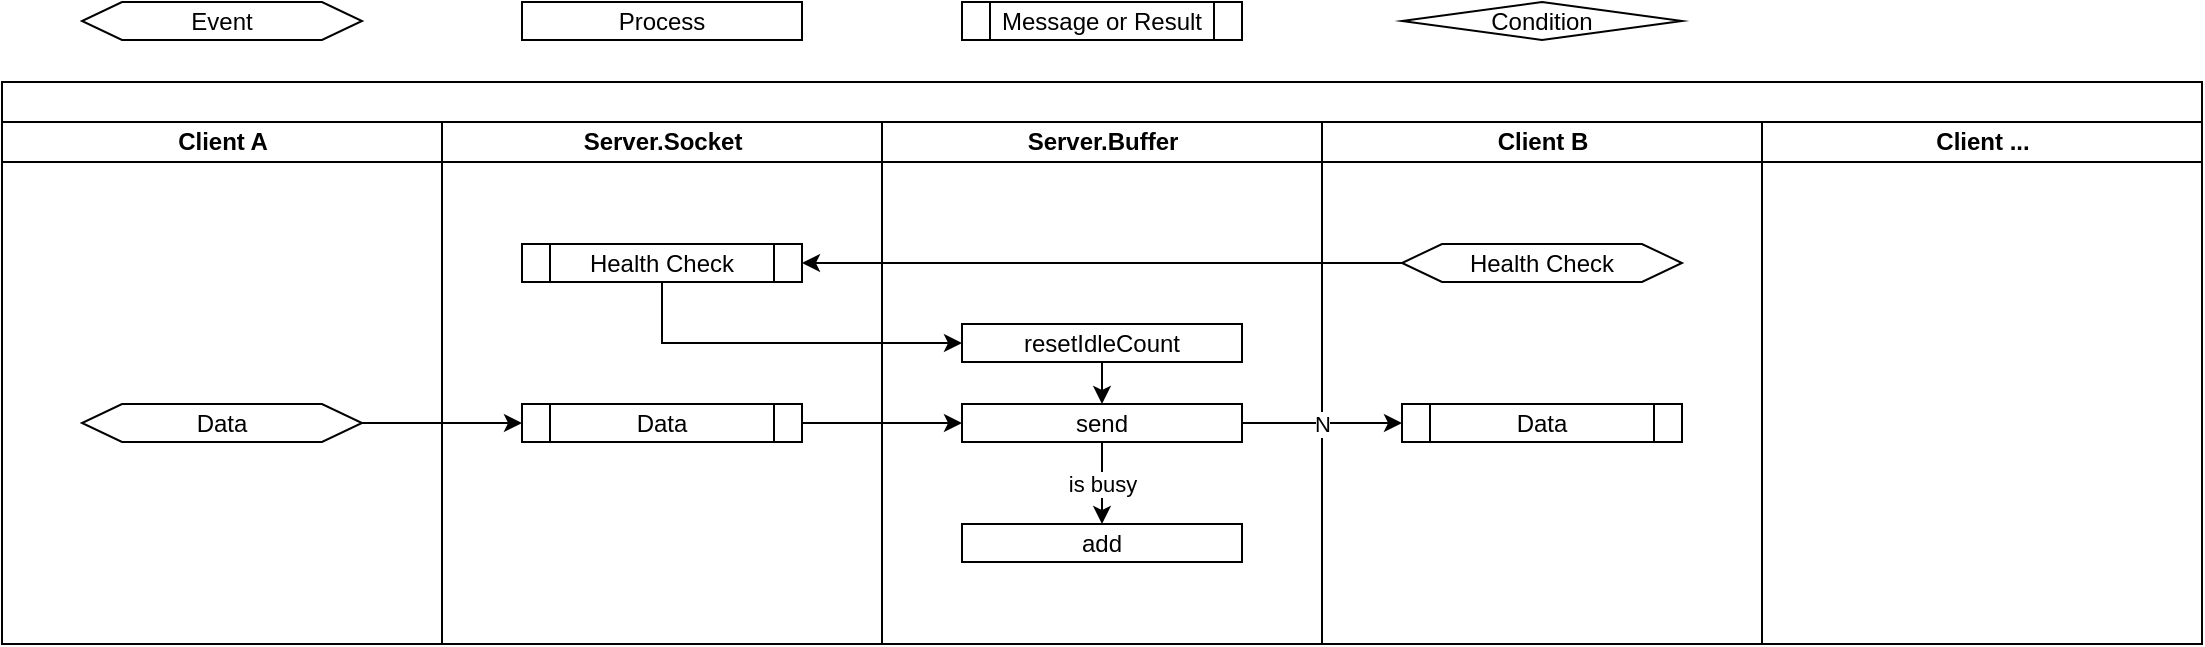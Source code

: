 <mxfile version="14.5.1" type="device" pages="2"><diagram name="간단한 중계 서버" id="74e2e168-ea6b-b213-b513-2b3c1d86103e"><mxGraphModel dx="1086" dy="966" grid="1" gridSize="10" guides="1" tooltips="1" connect="1" arrows="1" fold="1" page="1" pageScale="1" pageWidth="1169" pageHeight="827" background="#ffffff" math="0" shadow="0"><root><mxCell id="0"/><mxCell id="1" parent="0"/><mxCell id="77e6c97f196da883-1" value="" style="swimlane;html=1;childLayout=stackLayout;startSize=20;rounded=0;shadow=0;labelBackgroundColor=none;strokeWidth=1;fontFamily=Verdana;fontSize=8;align=center;" parent="1" vertex="1"><mxGeometry x="40" y="160" width="1100" height="281" as="geometry"/></mxCell><mxCell id="77e6c97f196da883-2" value="Client A" style="swimlane;html=1;startSize=20;" parent="77e6c97f196da883-1" vertex="1"><mxGeometry y="20" width="220" height="261" as="geometry"/></mxCell><mxCell id="zG9LTbUby7Ef0GZlhSUi-7" value="Data" style="shape=hexagon;perimeter=hexagonPerimeter2;whiteSpace=wrap;html=1;fixedSize=1;" parent="77e6c97f196da883-2" vertex="1"><mxGeometry x="40" y="141" width="140" height="19" as="geometry"/></mxCell><mxCell id="77e6c97f196da883-3" value="Server.Socket" style="swimlane;html=1;startSize=20;" parent="77e6c97f196da883-1" vertex="1"><mxGeometry x="220" y="20" width="220" height="261" as="geometry"/></mxCell><mxCell id="zG9LTbUby7Ef0GZlhSUi-8" value="Data" style="shape=process;whiteSpace=wrap;html=1;backgroundOutline=1;" parent="77e6c97f196da883-3" vertex="1"><mxGeometry x="40" y="141" width="140" height="19" as="geometry"/></mxCell><mxCell id="zG9LTbUby7Ef0GZlhSUi-3" value="Health Check" style="shape=process;whiteSpace=wrap;html=1;backgroundOutline=1;" parent="77e6c97f196da883-3" vertex="1"><mxGeometry x="40" y="61" width="140" height="19" as="geometry"/></mxCell><mxCell id="zG9LTbUby7Ef0GZlhSUi-26" style="edgeStyle=orthogonalEdgeStyle;rounded=0;orthogonalLoop=1;jettySize=auto;html=1;" parent="77e6c97f196da883-1" source="zG9LTbUby7Ef0GZlhSUi-23" target="zG9LTbUby7Ef0GZlhSUi-3" edge="1"><mxGeometry relative="1" as="geometry"/></mxCell><mxCell id="zG9LTbUby7Ef0GZlhSUi-27" style="edgeStyle=orthogonalEdgeStyle;rounded=0;orthogonalLoop=1;jettySize=auto;html=1;entryX=0;entryY=0.5;entryDx=0;entryDy=0;exitX=0.5;exitY=1;exitDx=0;exitDy=0;" parent="77e6c97f196da883-1" source="zG9LTbUby7Ef0GZlhSUi-3" target="zG9LTbUby7Ef0GZlhSUi-25" edge="1"><mxGeometry relative="1" as="geometry"/></mxCell><mxCell id="77e6c97f196da883-4" value="Server.Buffer" style="swimlane;html=1;startSize=20;" parent="77e6c97f196da883-1" vertex="1"><mxGeometry x="440" y="20" width="220" height="261" as="geometry"/></mxCell><mxCell id="zG9LTbUby7Ef0GZlhSUi-17" value="is busy" style="edgeStyle=orthogonalEdgeStyle;rounded=0;orthogonalLoop=1;jettySize=auto;html=1;" parent="77e6c97f196da883-4" source="zG9LTbUby7Ef0GZlhSUi-9" target="zG9LTbUby7Ef0GZlhSUi-16" edge="1"><mxGeometry relative="1" as="geometry"/></mxCell><mxCell id="zG9LTbUby7Ef0GZlhSUi-9" value="send" style="rounded=0;whiteSpace=wrap;html=1;" parent="77e6c97f196da883-4" vertex="1"><mxGeometry x="40" y="141" width="140" height="19" as="geometry"/></mxCell><mxCell id="zG9LTbUby7Ef0GZlhSUi-16" value="add" style="rounded=0;whiteSpace=wrap;html=1;" parent="77e6c97f196da883-4" vertex="1"><mxGeometry x="40" y="201" width="140" height="19" as="geometry"/></mxCell><mxCell id="zG9LTbUby7Ef0GZlhSUi-28" style="edgeStyle=orthogonalEdgeStyle;rounded=0;orthogonalLoop=1;jettySize=auto;html=1;" parent="77e6c97f196da883-4" source="zG9LTbUby7Ef0GZlhSUi-25" target="zG9LTbUby7Ef0GZlhSUi-9" edge="1"><mxGeometry relative="1" as="geometry"/></mxCell><mxCell id="zG9LTbUby7Ef0GZlhSUi-25" value="resetIdleCount" style="rounded=0;whiteSpace=wrap;html=1;" parent="77e6c97f196da883-4" vertex="1"><mxGeometry x="40" y="101" width="140" height="19" as="geometry"/></mxCell><mxCell id="77e6c97f196da883-5" value="Client B" style="swimlane;html=1;startSize=20;" parent="77e6c97f196da883-1" vertex="1"><mxGeometry x="660" y="20" width="220" height="261" as="geometry"/></mxCell><mxCell id="zG9LTbUby7Ef0GZlhSUi-11" value="Data" style="shape=process;whiteSpace=wrap;html=1;backgroundOutline=1;" parent="77e6c97f196da883-5" vertex="1"><mxGeometry x="40" y="141" width="140" height="19" as="geometry"/></mxCell><mxCell id="zG9LTbUby7Ef0GZlhSUi-23" value="Health Check" style="shape=hexagon;perimeter=hexagonPerimeter2;whiteSpace=wrap;html=1;fixedSize=1;" parent="77e6c97f196da883-5" vertex="1"><mxGeometry x="40" y="61" width="140" height="19" as="geometry"/></mxCell><mxCell id="zG9LTbUby7Ef0GZlhSUi-10" style="edgeStyle=orthogonalEdgeStyle;rounded=0;orthogonalLoop=1;jettySize=auto;html=1;" parent="77e6c97f196da883-1" source="zG9LTbUby7Ef0GZlhSUi-8" target="zG9LTbUby7Ef0GZlhSUi-9" edge="1"><mxGeometry relative="1" as="geometry"/></mxCell><mxCell id="zG9LTbUby7Ef0GZlhSUi-13" value="N" style="edgeStyle=orthogonalEdgeStyle;rounded=0;orthogonalLoop=1;jettySize=auto;html=1;entryX=0;entryY=0.5;entryDx=0;entryDy=0;" parent="77e6c97f196da883-1" source="zG9LTbUby7Ef0GZlhSUi-9" target="zG9LTbUby7Ef0GZlhSUi-11" edge="1"><mxGeometry relative="1" as="geometry"/></mxCell><mxCell id="zG9LTbUby7Ef0GZlhSUi-15" style="edgeStyle=orthogonalEdgeStyle;rounded=0;orthogonalLoop=1;jettySize=auto;html=1;" parent="77e6c97f196da883-1" source="zG9LTbUby7Ef0GZlhSUi-7" target="zG9LTbUby7Ef0GZlhSUi-8" edge="1"><mxGeometry relative="1" as="geometry"/></mxCell><mxCell id="77e6c97f196da883-6" value="Client ..." style="swimlane;html=1;startSize=20;" parent="77e6c97f196da883-1" vertex="1"><mxGeometry x="880" y="20" width="220" height="261" as="geometry"/></mxCell><mxCell id="zG9LTbUby7Ef0GZlhSUi-4" value="Event" style="shape=hexagon;perimeter=hexagonPerimeter2;whiteSpace=wrap;html=1;fixedSize=1;" parent="1" vertex="1"><mxGeometry x="80" y="120" width="140" height="19" as="geometry"/></mxCell><mxCell id="zG9LTbUby7Ef0GZlhSUi-5" style="edgeStyle=orthogonalEdgeStyle;rounded=0;orthogonalLoop=1;jettySize=auto;html=1;exitX=0.5;exitY=1;exitDx=0;exitDy=0;" parent="1" source="zG9LTbUby7Ef0GZlhSUi-4" target="zG9LTbUby7Ef0GZlhSUi-4" edge="1"><mxGeometry relative="1" as="geometry"/></mxCell><mxCell id="zG9LTbUby7Ef0GZlhSUi-2" value="Process" style="rounded=0;whiteSpace=wrap;html=1;" parent="1" vertex="1"><mxGeometry x="300" y="120" width="140" height="19" as="geometry"/></mxCell><mxCell id="zG9LTbUby7Ef0GZlhSUi-24" value="Message or Result" style="shape=process;whiteSpace=wrap;html=1;backgroundOutline=1;" parent="1" vertex="1"><mxGeometry x="520" y="120" width="140" height="19" as="geometry"/></mxCell><mxCell id="zG9LTbUby7Ef0GZlhSUi-6" value="Condition" style="rhombus;whiteSpace=wrap;html=1;" parent="1" vertex="1"><mxGeometry x="740" y="120" width="140" height="19" as="geometry"/></mxCell></root></mxGraphModel></diagram><diagram name="VideoChat" id="_fuuhJaR8kI3ZjcxMnEv"><mxGraphModel dx="1086" dy="966" grid="1" gridSize="10" guides="1" tooltips="1" connect="1" arrows="1" fold="1" page="1" pageScale="1" pageWidth="1169" pageHeight="827" background="#ffffff" math="0" shadow="0"><root><mxCell id="X-k_UOoU3YfB-0QBaWID-0"/><mxCell id="X-k_UOoU3YfB-0QBaWID-1" parent="X-k_UOoU3YfB-0QBaWID-0"/><mxCell id="X-k_UOoU3YfB-0QBaWID-2" value="" style="swimlane;html=1;childLayout=stackLayout;startSize=20;rounded=0;shadow=0;labelBackgroundColor=none;strokeWidth=1;fontFamily=Verdana;fontSize=8;align=center;fillColor=none;" parent="X-k_UOoU3YfB-0QBaWID-1" vertex="1"><mxGeometry x="40" y="40" width="1100" height="500" as="geometry"/></mxCell><mxCell id="X-k_UOoU3YfB-0QBaWID-3" value="VideoChat" style="swimlane;html=1;startSize=20;fillColor=none;" parent="X-k_UOoU3YfB-0QBaWID-2" vertex="1"><mxGeometry y="20" width="220" height="480" as="geometry"/></mxCell><mxCell id="X-k_UOoU3YfB-0QBaWID-25" value="Connect" style="rounded=0;whiteSpace=wrap;html=1;" parent="X-k_UOoU3YfB-0QBaWID-3" vertex="1"><mxGeometry x="40" y="60" width="140" height="19" as="geometry"/></mxCell><mxCell id="MIVBidVAPZJxk1habhue-1" value="Dsiconnect" style="rounded=0;whiteSpace=wrap;html=1;" parent="X-k_UOoU3YfB-0QBaWID-3" vertex="1"><mxGeometry x="40" y="120" width="140" height="19" as="geometry"/></mxCell><mxCell id="X-k_UOoU3YfB-0QBaWID-5" value="SocketUnit" style="swimlane;html=1;startSize=20;fillColor=none;" parent="X-k_UOoU3YfB-0QBaWID-2" vertex="1"><mxGeometry x="220" y="20" width="220" height="480" as="geometry"/></mxCell><mxCell id="X-k_UOoU3YfB-0QBaWID-18" value="Received" style="shape=hexagon;perimeter=hexagonPerimeter2;whiteSpace=wrap;html=1;fixedSize=1;" parent="X-k_UOoU3YfB-0QBaWID-5" vertex="1"><mxGeometry x="40" y="300" width="140" height="19" as="geometry"/></mxCell><mxCell id="MIVBidVAPZJxk1habhue-0" value="Connect" style="rounded=0;whiteSpace=wrap;html=1;" parent="X-k_UOoU3YfB-0QBaWID-5" vertex="1"><mxGeometry x="40" y="60" width="140" height="19" as="geometry"/></mxCell><mxCell id="MIVBidVAPZJxk1habhue-2" value="Dsiconnect" style="rounded=0;whiteSpace=wrap;html=1;" parent="X-k_UOoU3YfB-0QBaWID-5" vertex="1"><mxGeometry x="40" y="120" width="140" height="19" as="geometry"/></mxCell><mxCell id="MIVBidVAPZJxk1habhue-5" value="Start" style="rounded=0;whiteSpace=wrap;html=1;" parent="X-k_UOoU3YfB-0QBaWID-5" vertex="1"><mxGeometry x="-180" y="180" width="140" height="19" as="geometry"/></mxCell><mxCell id="MIVBidVAPZJxk1habhue-6" value="Stop" style="rounded=0;whiteSpace=wrap;html=1;" parent="X-k_UOoU3YfB-0QBaWID-5" vertex="1"><mxGeometry x="-180" y="240" width="140" height="19" as="geometry"/></mxCell><mxCell id="MIVBidVAPZJxk1habhue-23" value="Send" style="rounded=0;whiteSpace=wrap;html=1;fontStyle=1" parent="X-k_UOoU3YfB-0QBaWID-5" vertex="1"><mxGeometry x="40" y="360" width="140" height="19" as="geometry"/></mxCell><mxCell id="MIVBidVAPZJxk1habhue-25" value="Send" style="rounded=0;whiteSpace=wrap;html=1;" parent="X-k_UOoU3YfB-0QBaWID-5" vertex="1"><mxGeometry x="40" y="420" width="140" height="19" as="geometry"/></mxCell><mxCell id="X-k_UOoU3YfB-0QBaWID-10" value="VideoUnit" style="swimlane;html=1;startSize=20;fillColor=none;" parent="X-k_UOoU3YfB-0QBaWID-2" vertex="1"><mxGeometry x="440" y="20" width="220" height="480" as="geometry"/></mxCell><mxCell id="MIVBidVAPZJxk1habhue-7" value="Start" style="rounded=0;whiteSpace=wrap;html=1;" parent="X-k_UOoU3YfB-0QBaWID-10" vertex="1"><mxGeometry x="40" y="180" width="140" height="19" as="geometry"/></mxCell><mxCell id="MIVBidVAPZJxk1habhue-8" value="Stop" style="rounded=0;whiteSpace=wrap;html=1;" parent="X-k_UOoU3YfB-0QBaWID-10" vertex="1"><mxGeometry x="40" y="240" width="140" height="19" as="geometry"/></mxCell><mxCell id="X-k_UOoU3YfB-0QBaWID-13" value="DataIn" style="rounded=0;whiteSpace=wrap;html=1;" parent="X-k_UOoU3YfB-0QBaWID-10" vertex="1"><mxGeometry x="40" y="300" width="140" height="19" as="geometry"/></mxCell><mxCell id="MIVBidVAPZJxk1habhue-22" value="Data" style="shape=hexagon;perimeter=hexagonPerimeter2;whiteSpace=wrap;html=1;fixedSize=1;fontStyle=1" parent="X-k_UOoU3YfB-0QBaWID-10" vertex="1"><mxGeometry x="40" y="360" width="140" height="19" as="geometry"/></mxCell><mxCell id="X-k_UOoU3YfB-0QBaWID-16" value="AudioUnit" style="swimlane;html=1;startSize=20;fillColor=none;" parent="X-k_UOoU3YfB-0QBaWID-2" vertex="1"><mxGeometry x="660" y="20" width="220" height="480" as="geometry"/></mxCell><mxCell id="MIVBidVAPZJxk1habhue-13" value="Start" style="rounded=0;whiteSpace=wrap;html=1;" parent="X-k_UOoU3YfB-0QBaWID-16" vertex="1"><mxGeometry x="40" y="180" width="140" height="19" as="geometry"/></mxCell><mxCell id="MIVBidVAPZJxk1habhue-14" value="Stop" style="rounded=0;whiteSpace=wrap;html=1;" parent="X-k_UOoU3YfB-0QBaWID-16" vertex="1"><mxGeometry x="40" y="240" width="140" height="19" as="geometry"/></mxCell><mxCell id="MIVBidVAPZJxk1habhue-17" value="DataIn" style="rounded=0;whiteSpace=wrap;html=1;" parent="X-k_UOoU3YfB-0QBaWID-16" vertex="1"><mxGeometry x="40" y="300" width="140" height="19" as="geometry"/></mxCell><mxCell id="MIVBidVAPZJxk1habhue-26" value="Data" style="shape=hexagon;perimeter=hexagonPerimeter2;whiteSpace=wrap;html=1;fixedSize=1;" parent="X-k_UOoU3YfB-0QBaWID-16" vertex="1"><mxGeometry x="40" y="420" width="140" height="19" as="geometry"/></mxCell><mxCell id="X-k_UOoU3YfB-0QBaWID-22" value="" style="swimlane;html=1;startSize=20;fillColor=none;" parent="X-k_UOoU3YfB-0QBaWID-2" vertex="1"><mxGeometry x="880" y="20" width="220" height="480" as="geometry"/></mxCell><mxCell id="MIVBidVAPZJxk1habhue-3" style="edgeStyle=orthogonalEdgeStyle;rounded=0;orthogonalLoop=1;jettySize=auto;html=1;" parent="X-k_UOoU3YfB-0QBaWID-2" source="X-k_UOoU3YfB-0QBaWID-25" target="MIVBidVAPZJxk1habhue-0" edge="1"><mxGeometry relative="1" as="geometry"/></mxCell><mxCell id="MIVBidVAPZJxk1habhue-4" style="edgeStyle=orthogonalEdgeStyle;rounded=0;orthogonalLoop=1;jettySize=auto;html=1;" parent="X-k_UOoU3YfB-0QBaWID-2" source="MIVBidVAPZJxk1habhue-1" target="MIVBidVAPZJxk1habhue-2" edge="1"><mxGeometry relative="1" as="geometry"/></mxCell><mxCell id="MIVBidVAPZJxk1habhue-9" style="edgeStyle=orthogonalEdgeStyle;rounded=0;orthogonalLoop=1;jettySize=auto;html=1;" parent="X-k_UOoU3YfB-0QBaWID-2" source="MIVBidVAPZJxk1habhue-5" target="MIVBidVAPZJxk1habhue-7" edge="1"><mxGeometry relative="1" as="geometry"/></mxCell><mxCell id="MIVBidVAPZJxk1habhue-10" style="edgeStyle=orthogonalEdgeStyle;rounded=0;orthogonalLoop=1;jettySize=auto;html=1;" parent="X-k_UOoU3YfB-0QBaWID-2" source="MIVBidVAPZJxk1habhue-6" target="MIVBidVAPZJxk1habhue-8" edge="1"><mxGeometry relative="1" as="geometry"/></mxCell><mxCell id="MIVBidVAPZJxk1habhue-15" style="edgeStyle=orthogonalEdgeStyle;rounded=0;orthogonalLoop=1;jettySize=auto;html=1;" parent="X-k_UOoU3YfB-0QBaWID-2" source="MIVBidVAPZJxk1habhue-7" target="MIVBidVAPZJxk1habhue-13" edge="1"><mxGeometry relative="1" as="geometry"/></mxCell><mxCell id="MIVBidVAPZJxk1habhue-16" style="edgeStyle=orthogonalEdgeStyle;rounded=0;orthogonalLoop=1;jettySize=auto;html=1;" parent="X-k_UOoU3YfB-0QBaWID-2" source="MIVBidVAPZJxk1habhue-8" target="MIVBidVAPZJxk1habhue-14" edge="1"><mxGeometry relative="1" as="geometry"/></mxCell><mxCell id="MIVBidVAPZJxk1habhue-18" style="edgeStyle=orthogonalEdgeStyle;rounded=0;orthogonalLoop=1;jettySize=auto;html=1;" parent="X-k_UOoU3YfB-0QBaWID-2" source="X-k_UOoU3YfB-0QBaWID-18" target="X-k_UOoU3YfB-0QBaWID-13" edge="1"><mxGeometry relative="1" as="geometry"/></mxCell><mxCell id="MIVBidVAPZJxk1habhue-19" style="edgeStyle=orthogonalEdgeStyle;rounded=0;orthogonalLoop=1;jettySize=auto;html=1;" parent="X-k_UOoU3YfB-0QBaWID-2" source="X-k_UOoU3YfB-0QBaWID-13" target="MIVBidVAPZJxk1habhue-17" edge="1"><mxGeometry relative="1" as="geometry"/></mxCell><mxCell id="MIVBidVAPZJxk1habhue-24" style="edgeStyle=orthogonalEdgeStyle;rounded=0;orthogonalLoop=1;jettySize=auto;html=1;fontStyle=1" parent="X-k_UOoU3YfB-0QBaWID-2" source="MIVBidVAPZJxk1habhue-22" target="MIVBidVAPZJxk1habhue-23" edge="1"><mxGeometry relative="1" as="geometry"/></mxCell><mxCell id="MIVBidVAPZJxk1habhue-28" style="edgeStyle=orthogonalEdgeStyle;rounded=0;orthogonalLoop=1;jettySize=auto;html=1;" parent="X-k_UOoU3YfB-0QBaWID-2" source="MIVBidVAPZJxk1habhue-26" target="MIVBidVAPZJxk1habhue-25" edge="1"><mxGeometry relative="1" as="geometry"/></mxCell><mxCell id="J4jA8R_3y1YbBxHDRae_-0" style="edgeStyle=orthogonalEdgeStyle;rounded=0;orthogonalLoop=1;jettySize=auto;html=1;startArrow=diamondThin;startFill=1;endArrow=none;endFill=0;entryX=0;entryY=0.5;entryDx=0;entryDy=0;" edge="1" parent="X-k_UOoU3YfB-0QBaWID-1" source="J4jA8R_3y1YbBxHDRae_-1" target="J4jA8R_3y1YbBxHDRae_-2"><mxGeometry relative="1" as="geometry"/></mxCell><mxCell id="J4jA8R_3y1YbBxHDRae_-1" value="&lt;span style=&quot;font-weight: 700&quot;&gt;VideoChat&lt;/span&gt;" style="rounded=0;whiteSpace=wrap;html=1;" vertex="1" parent="X-k_UOoU3YfB-0QBaWID-1"><mxGeometry x="40" y="680" width="120" height="40" as="geometry"/></mxCell><mxCell id="J4jA8R_3y1YbBxHDRae_-2" value="&lt;span style=&quot;font-weight: 700&quot;&gt;SocketUnit&lt;/span&gt;" style="rounded=0;whiteSpace=wrap;html=1;" vertex="1" parent="X-k_UOoU3YfB-0QBaWID-1"><mxGeometry x="240" y="600" width="120" height="40" as="geometry"/></mxCell><mxCell id="J4jA8R_3y1YbBxHDRae_-3" value="&lt;span style=&quot;font-weight: 700&quot;&gt;VideoUnit&lt;/span&gt;" style="rounded=0;whiteSpace=wrap;html=1;" vertex="1" parent="X-k_UOoU3YfB-0QBaWID-1"><mxGeometry x="240" y="680" width="120" height="40" as="geometry"/></mxCell><mxCell id="J4jA8R_3y1YbBxHDRae_-4" value="&lt;span style=&quot;font-weight: 700&quot;&gt;AudioUnit&lt;/span&gt;" style="rounded=0;whiteSpace=wrap;html=1;" vertex="1" parent="X-k_UOoU3YfB-0QBaWID-1"><mxGeometry x="240" y="760" width="120" height="40" as="geometry"/></mxCell><mxCell id="J4jA8R_3y1YbBxHDRae_-5" style="edgeStyle=orthogonalEdgeStyle;rounded=0;orthogonalLoop=1;jettySize=auto;html=1;startArrow=diamondThin;startFill=1;endArrow=none;endFill=0;exitX=1;exitY=0.5;exitDx=0;exitDy=0;entryX=0;entryY=0.5;entryDx=0;entryDy=0;" edge="1" parent="X-k_UOoU3YfB-0QBaWID-1" source="J4jA8R_3y1YbBxHDRae_-1" target="J4jA8R_3y1YbBxHDRae_-3"><mxGeometry relative="1" as="geometry"><mxPoint x="170" y="710" as="sourcePoint"/><mxPoint x="250" y="710" as="targetPoint"/></mxGeometry></mxCell><mxCell id="J4jA8R_3y1YbBxHDRae_-6" style="edgeStyle=orthogonalEdgeStyle;rounded=0;orthogonalLoop=1;jettySize=auto;html=1;startArrow=diamondThin;startFill=1;endArrow=none;endFill=0;exitX=1;exitY=0.5;exitDx=0;exitDy=0;entryX=0;entryY=0.5;entryDx=0;entryDy=0;sourcePerimeterSpacing=0;jumpSize=6;" edge="1" parent="X-k_UOoU3YfB-0QBaWID-1" source="J4jA8R_3y1YbBxHDRae_-1" target="J4jA8R_3y1YbBxHDRae_-4"><mxGeometry relative="1" as="geometry"><mxPoint x="180" y="720" as="sourcePoint"/><mxPoint x="260" y="720" as="targetPoint"/></mxGeometry></mxCell></root></mxGraphModel></diagram></mxfile>
